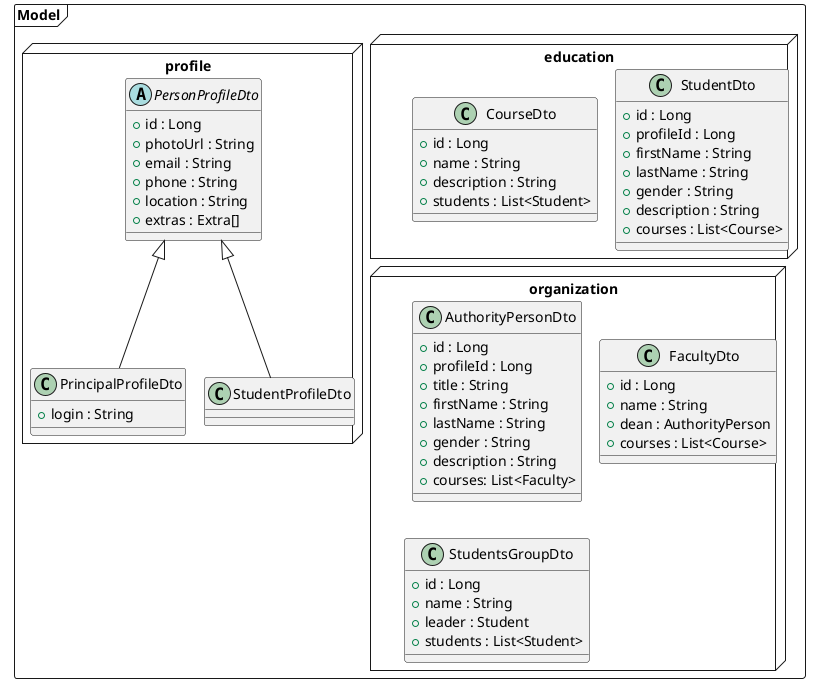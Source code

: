 @startuml
'https://plantuml.com/class-diagram

!pragma layout smetana

frame Model {
        node education {
            class "StudentDto" as student {
                +id : Long
                +profileId : Long
                +firstName : String
                +lastName : String
                +gender : String
                +description : String
                +courses : List<Course>
            }
            class "CourseDto" as course {
                +id : Long
                +name : String
                +description : String
                +students : List<Student>
            }
        }
        node organization {
            class "AuthorityPersonDto" as principal {
                +id : Long
                +profileId : Long
                +title : String
                +firstName : String
                +lastName : String
                +gender : String
                +description : String
                +courses: List<Faculty>
            }
            class "FacultyDto" as faculty {
                +id : Long
                +name : String
                +dean : AuthorityPerson
                +courses : List<Course>
            }
            class "StudentsGroupDto" as group {
                +id : Long
                +name : String
                +leader : Student
                +students : List<Student>
            }
        }
        node profile {
            abstract class "PersonProfileDto" as baseProfile {
                +id : Long
                +photoUrl : String
                +email : String
                +phone : String
                +location : String
                +extras : Extra[]
            }
            class "PrincipalProfileDto" as principal extends baseProfile {
                +login : String
            }
            class "StudentProfileDto" as stud extends baseProfile{
            }
        }
}
education --[hidden]> organization
'organization --[hidden]> profile

'student --[hidden]> course
'profile <|-- principal
'profile <|-- stud
'student }o-- course
'course }o-- student
'student }o-- group
'course }o-- faculty
'faculty }o-- person
'person ||-- faculty
'person --[hidden]> faculty
'faculty --[hidden]> group
'principal --[hidden]> stud

@enduml